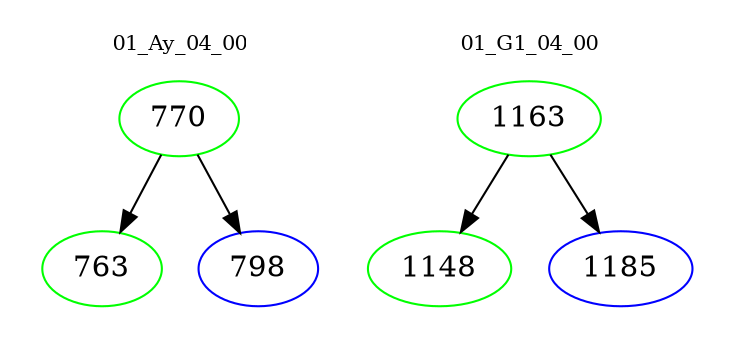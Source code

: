 digraph{
subgraph cluster_0 {
color = white
label = "01_Ay_04_00";
fontsize=10;
T0_770 [label="770", color="green"]
T0_770 -> T0_763 [color="black"]
T0_763 [label="763", color="green"]
T0_770 -> T0_798 [color="black"]
T0_798 [label="798", color="blue"]
}
subgraph cluster_1 {
color = white
label = "01_G1_04_00";
fontsize=10;
T1_1163 [label="1163", color="green"]
T1_1163 -> T1_1148 [color="black"]
T1_1148 [label="1148", color="green"]
T1_1163 -> T1_1185 [color="black"]
T1_1185 [label="1185", color="blue"]
}
}
